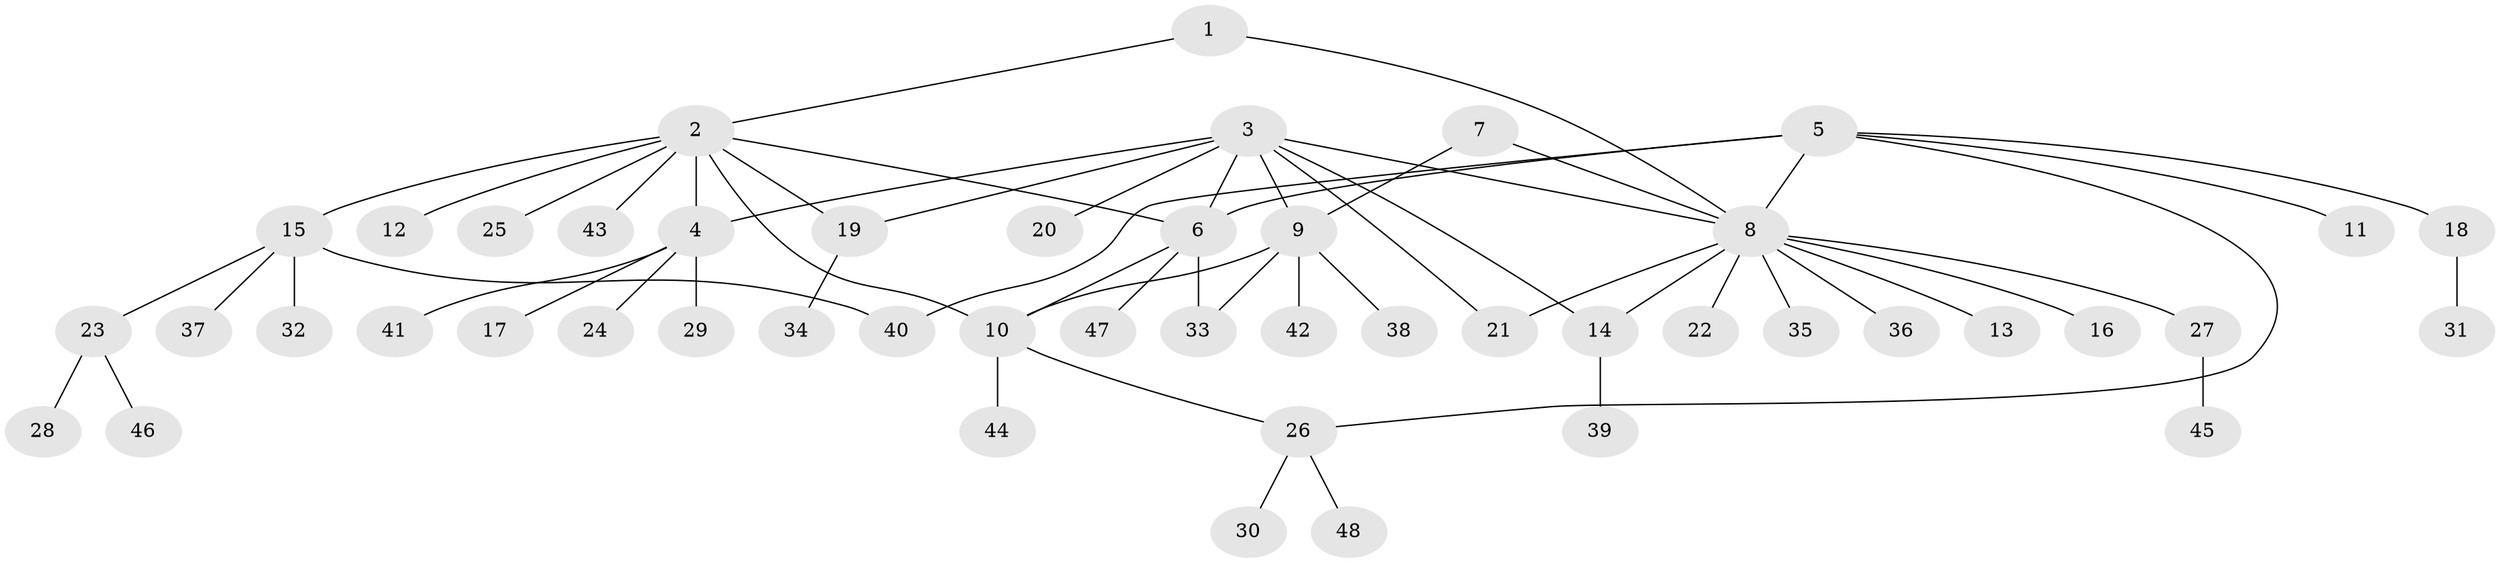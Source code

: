 // coarse degree distribution, {2: 0.1724137931034483, 6: 0.06896551724137931, 5: 0.10344827586206896, 10: 0.034482758620689655, 4: 0.10344827586206896, 1: 0.4482758620689655, 3: 0.06896551724137931}
// Generated by graph-tools (version 1.1) at 2025/52/03/04/25 22:52:35]
// undirected, 48 vertices, 59 edges
graph export_dot {
  node [color=gray90,style=filled];
  1;
  2;
  3;
  4;
  5;
  6;
  7;
  8;
  9;
  10;
  11;
  12;
  13;
  14;
  15;
  16;
  17;
  18;
  19;
  20;
  21;
  22;
  23;
  24;
  25;
  26;
  27;
  28;
  29;
  30;
  31;
  32;
  33;
  34;
  35;
  36;
  37;
  38;
  39;
  40;
  41;
  42;
  43;
  44;
  45;
  46;
  47;
  48;
  1 -- 2;
  1 -- 8;
  2 -- 4;
  2 -- 6;
  2 -- 10;
  2 -- 12;
  2 -- 15;
  2 -- 19;
  2 -- 25;
  2 -- 43;
  3 -- 4;
  3 -- 6;
  3 -- 8;
  3 -- 9;
  3 -- 14;
  3 -- 19;
  3 -- 20;
  3 -- 21;
  4 -- 17;
  4 -- 24;
  4 -- 29;
  4 -- 41;
  5 -- 6;
  5 -- 8;
  5 -- 11;
  5 -- 18;
  5 -- 26;
  5 -- 40;
  6 -- 10;
  6 -- 33;
  6 -- 47;
  7 -- 8;
  7 -- 9;
  8 -- 13;
  8 -- 14;
  8 -- 16;
  8 -- 21;
  8 -- 22;
  8 -- 27;
  8 -- 35;
  8 -- 36;
  9 -- 10;
  9 -- 33;
  9 -- 38;
  9 -- 42;
  10 -- 26;
  10 -- 44;
  14 -- 39;
  15 -- 23;
  15 -- 32;
  15 -- 37;
  15 -- 40;
  18 -- 31;
  19 -- 34;
  23 -- 28;
  23 -- 46;
  26 -- 30;
  26 -- 48;
  27 -- 45;
}
